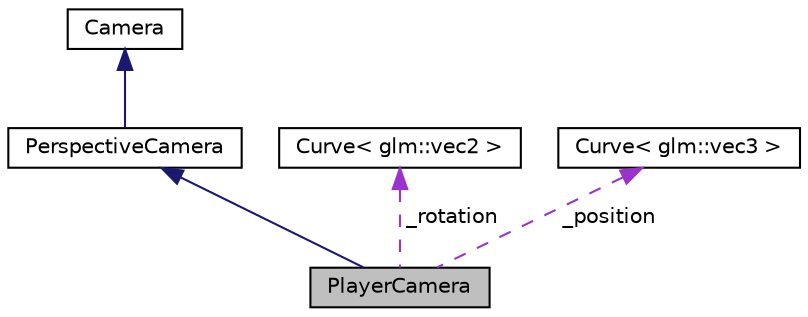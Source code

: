 digraph "PlayerCamera"
{
  edge [fontname="Helvetica",fontsize="10",labelfontname="Helvetica",labelfontsize="10"];
  node [fontname="Helvetica",fontsize="10",shape=record];
  Node1 [label="PlayerCamera",height=0.2,width=0.4,color="black", fillcolor="grey75", style="filled", fontcolor="black"];
  Node2 -> Node1 [dir="back",color="midnightblue",fontsize="10",style="solid",fontname="Helvetica"];
  Node2 [label="PerspectiveCamera",height=0.2,width=0.4,color="black", fillcolor="white", style="filled",URL="$class_perspective_camera.html"];
  Node3 -> Node2 [dir="back",color="midnightblue",fontsize="10",style="solid",fontname="Helvetica"];
  Node3 [label="Camera",height=0.2,width=0.4,color="black", fillcolor="white", style="filled",URL="$class_camera.html"];
  Node4 -> Node1 [dir="back",color="darkorchid3",fontsize="10",style="dashed",label=" _rotation" ,fontname="Helvetica"];
  Node4 [label="Curve\< glm::vec2 \>",height=0.2,width=0.4,color="black", fillcolor="white", style="filled",URL="$class_curve.html"];
  Node5 -> Node1 [dir="back",color="darkorchid3",fontsize="10",style="dashed",label=" _position" ,fontname="Helvetica"];
  Node5 [label="Curve\< glm::vec3 \>",height=0.2,width=0.4,color="black", fillcolor="white", style="filled",URL="$class_curve.html"];
}
